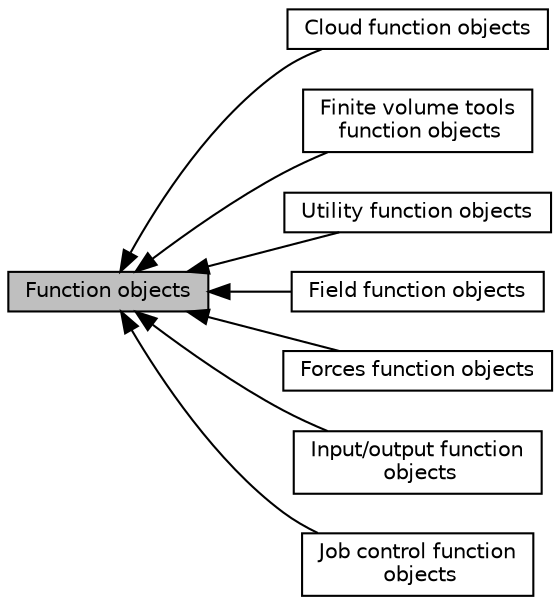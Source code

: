 digraph "Function objects"
{
  bgcolor="transparent";
  edge [fontname="Helvetica",fontsize="10",labelfontname="Helvetica",labelfontsize="10"];
  node [fontname="Helvetica",fontsize="10",shape=record];
  rankdir=LR;
  Node1 [label="Cloud function objects",height=0.2,width=0.4,color="black",URL="$a10836.html"];
  Node4 [label="Finite volume tools\l function objects",height=0.2,width=0.4,color="black",URL="$a10839.html"];
  Node7 [label="Utility function objects",height=0.2,width=0.4,color="black",URL="$a10842.html"];
  Node2 [label="Field function objects",height=0.2,width=0.4,color="black",URL="$a10837.html"];
  Node3 [label="Forces function objects",height=0.2,width=0.4,color="black",URL="$a10838.html"];
  Node5 [label="Input/output function\l objects",height=0.2,width=0.4,color="black",URL="$a10840.html"];
  Node6 [label="Job control function\l objects",height=0.2,width=0.4,color="black",URL="$a10841.html"];
  Node0 [label="Function objects",height=0.2,width=0.4,color="black", fillcolor="grey75", style="filled", fontcolor="black"];
  Node0->Node1 [shape=plaintext, dir="back", style="solid"];
  Node0->Node2 [shape=plaintext, dir="back", style="solid"];
  Node0->Node3 [shape=plaintext, dir="back", style="solid"];
  Node0->Node4 [shape=plaintext, dir="back", style="solid"];
  Node0->Node5 [shape=plaintext, dir="back", style="solid"];
  Node0->Node6 [shape=plaintext, dir="back", style="solid"];
  Node0->Node7 [shape=plaintext, dir="back", style="solid"];
}
